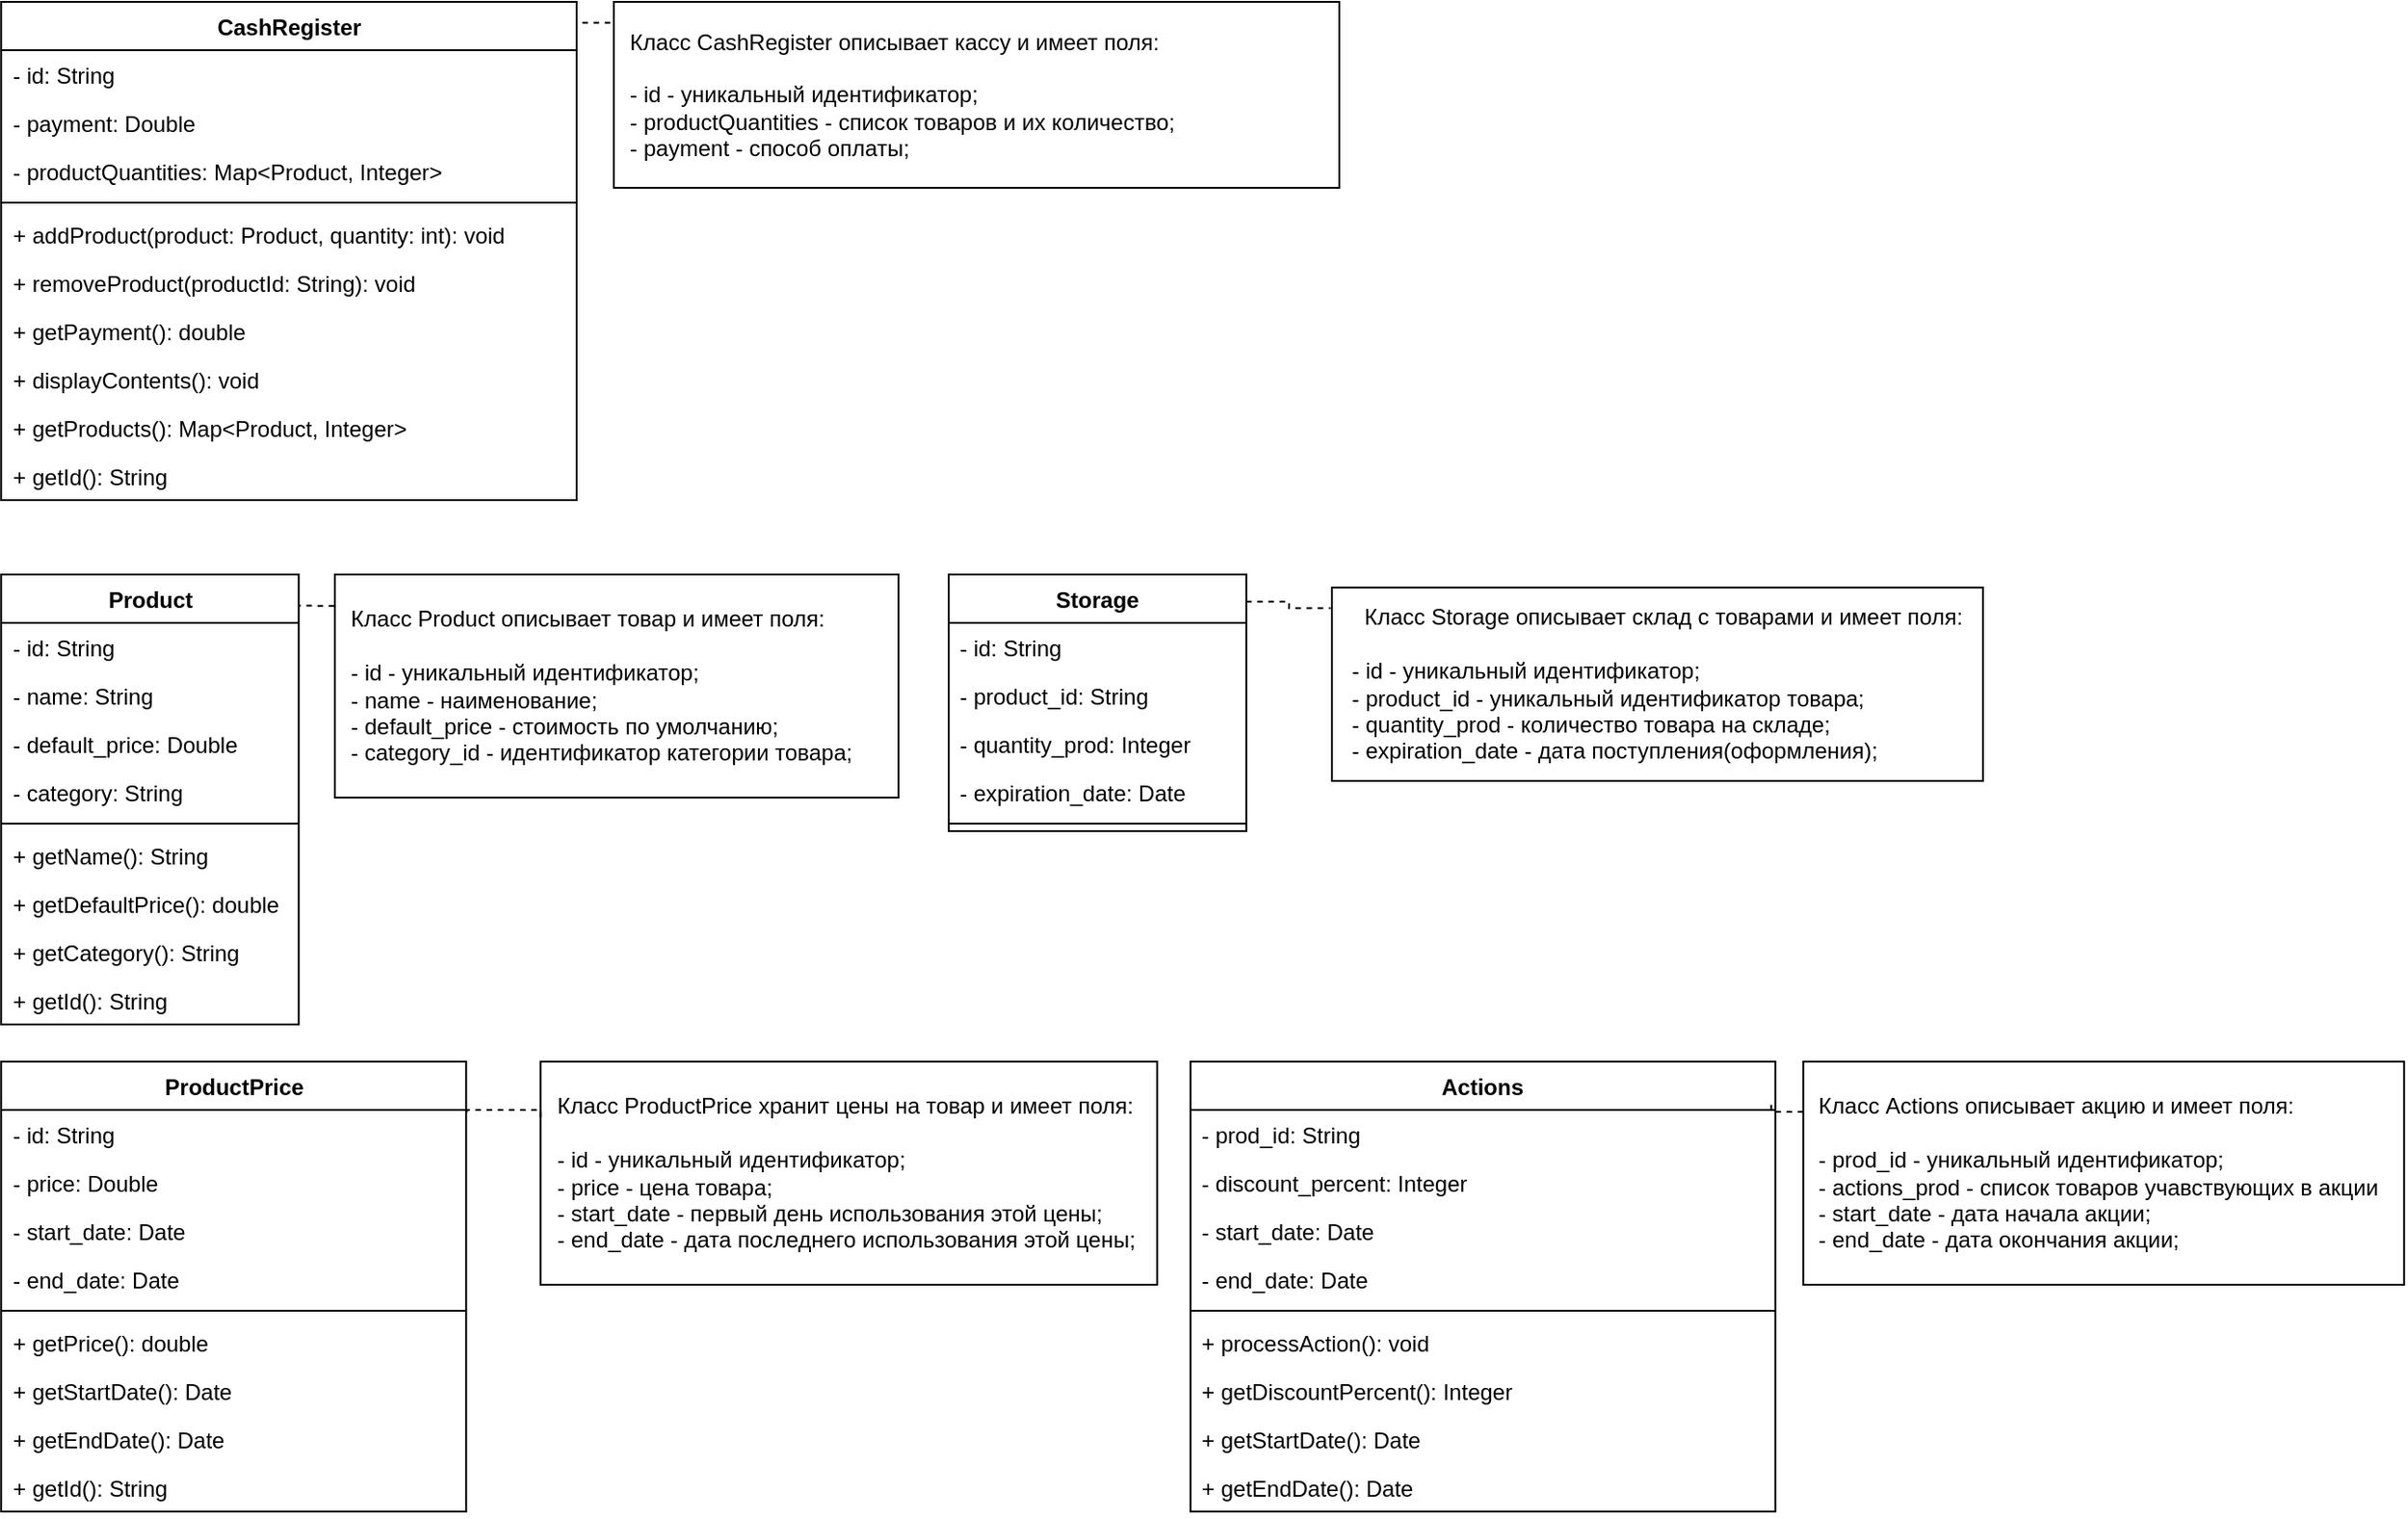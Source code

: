 <mxfile version="24.8.4">
  <diagram name="Страница — 1" id="jcjPnnef1QimTesesR7c">
    <mxGraphModel dx="835" dy="1628" grid="1" gridSize="10" guides="1" tooltips="1" connect="1" arrows="1" fold="1" page="1" pageScale="1" pageWidth="827" pageHeight="1169" math="0" shadow="0">
      <root>
        <mxCell id="0" />
        <mxCell id="1" parent="0" />
        <mxCell id="q1_f-fq9vrWVQxnhj_u6-1" value="Product" style="swimlane;fontStyle=1;align=center;verticalAlign=top;childLayout=stackLayout;horizontal=1;startSize=26;horizontalStack=0;resizeParent=1;resizeParentMax=0;resizeLast=0;collapsible=1;marginBottom=0;whiteSpace=wrap;html=1;" parent="1" vertex="1">
          <mxGeometry x="10.61" y="-852" width="160" height="242" as="geometry" />
        </mxCell>
        <mxCell id="q1_f-fq9vrWVQxnhj_u6-5" value="- id: String" style="text;strokeColor=none;fillColor=none;align=left;verticalAlign=top;spacingLeft=4;spacingRight=4;overflow=hidden;rotatable=0;points=[[0,0.5],[1,0.5]];portConstraint=eastwest;whiteSpace=wrap;html=1;" parent="q1_f-fq9vrWVQxnhj_u6-1" vertex="1">
          <mxGeometry y="26" width="160" height="26" as="geometry" />
        </mxCell>
        <mxCell id="q1_f-fq9vrWVQxnhj_u6-6" value="- name: String" style="text;strokeColor=none;fillColor=none;align=left;verticalAlign=top;spacingLeft=4;spacingRight=4;overflow=hidden;rotatable=0;points=[[0,0.5],[1,0.5]];portConstraint=eastwest;whiteSpace=wrap;html=1;" parent="q1_f-fq9vrWVQxnhj_u6-1" vertex="1">
          <mxGeometry y="52" width="160" height="26" as="geometry" />
        </mxCell>
        <mxCell id="q1_f-fq9vrWVQxnhj_u6-7" value="- default_price: Double" style="text;strokeColor=none;fillColor=none;align=left;verticalAlign=top;spacingLeft=4;spacingRight=4;overflow=hidden;rotatable=0;points=[[0,0.5],[1,0.5]];portConstraint=eastwest;whiteSpace=wrap;html=1;" parent="q1_f-fq9vrWVQxnhj_u6-1" vertex="1">
          <mxGeometry y="78" width="160" height="26" as="geometry" />
        </mxCell>
        <mxCell id="q1_f-fq9vrWVQxnhj_u6-2" value="- category: String" style="text;strokeColor=none;fillColor=none;align=left;verticalAlign=top;spacingLeft=4;spacingRight=4;overflow=hidden;rotatable=0;points=[[0,0.5],[1,0.5]];portConstraint=eastwest;whiteSpace=wrap;html=1;" parent="q1_f-fq9vrWVQxnhj_u6-1" vertex="1">
          <mxGeometry y="104" width="160" height="26" as="geometry" />
        </mxCell>
        <mxCell id="q1_f-fq9vrWVQxnhj_u6-3" value="" style="line;strokeWidth=1;fillColor=none;align=left;verticalAlign=middle;spacingTop=-1;spacingLeft=3;spacingRight=3;rotatable=0;labelPosition=right;points=[];portConstraint=eastwest;strokeColor=inherit;" parent="q1_f-fq9vrWVQxnhj_u6-1" vertex="1">
          <mxGeometry y="130" width="160" height="8" as="geometry" />
        </mxCell>
        <mxCell id="q1_f-fq9vrWVQxnhj_u6-174" value="+ getName(): String" style="text;strokeColor=none;fillColor=none;align=left;verticalAlign=top;spacingLeft=4;spacingRight=4;overflow=hidden;rotatable=0;points=[[0,0.5],[1,0.5]];portConstraint=eastwest;whiteSpace=wrap;html=1;" parent="q1_f-fq9vrWVQxnhj_u6-1" vertex="1">
          <mxGeometry y="138" width="160" height="26" as="geometry" />
        </mxCell>
        <mxCell id="v9kxkG_zyB19dAh2QHiG-1" value="&lt;div&gt;+ getDefaultPrice(): double&lt;/div&gt;" style="text;strokeColor=none;fillColor=none;align=left;verticalAlign=top;spacingLeft=4;spacingRight=4;overflow=hidden;rotatable=0;points=[[0,0.5],[1,0.5]];portConstraint=eastwest;whiteSpace=wrap;html=1;" parent="q1_f-fq9vrWVQxnhj_u6-1" vertex="1">
          <mxGeometry y="164" width="160" height="26" as="geometry" />
        </mxCell>
        <mxCell id="_yGRTIE5_Ba3LRjBUGZT-1" value="&lt;div&gt;+ getCategory(): String&lt;/div&gt;" style="text;strokeColor=none;fillColor=none;align=left;verticalAlign=top;spacingLeft=4;spacingRight=4;overflow=hidden;rotatable=0;points=[[0,0.5],[1,0.5]];portConstraint=eastwest;whiteSpace=wrap;html=1;" parent="q1_f-fq9vrWVQxnhj_u6-1" vertex="1">
          <mxGeometry y="190" width="160" height="26" as="geometry" />
        </mxCell>
        <mxCell id="q1_f-fq9vrWVQxnhj_u6-179" value="+ getId(): String" style="text;strokeColor=none;fillColor=none;align=left;verticalAlign=top;spacingLeft=4;spacingRight=4;overflow=hidden;rotatable=0;points=[[0,0.5],[1,0.5]];portConstraint=eastwest;whiteSpace=wrap;html=1;" parent="q1_f-fq9vrWVQxnhj_u6-1" vertex="1">
          <mxGeometry y="216" width="160" height="26" as="geometry" />
        </mxCell>
        <mxCell id="q1_f-fq9vrWVQxnhj_u6-8" value="&amp;nbsp; Класс Product описывает товар и имеет поля:&amp;nbsp;&lt;div&gt;&lt;br&gt;&lt;div&gt;&amp;nbsp; - id - уникальный идентификатор;&lt;/div&gt;&lt;div&gt;&amp;nbsp; - name - наименование;&lt;/div&gt;&lt;div&gt;&amp;nbsp; - default_price - стоимость по умолчанию;&lt;/div&gt;&lt;div&gt;&lt;span style=&quot;background-color: initial;&quot;&gt;&amp;nbsp; - category_id - идентификатор категории товара;&lt;/span&gt;&lt;br&gt;&lt;/div&gt;&lt;/div&gt;" style="html=1;dropTarget=0;whiteSpace=wrap;align=left;" parent="1" vertex="1">
          <mxGeometry x="190" y="-852" width="303" height="120" as="geometry" />
        </mxCell>
        <mxCell id="q1_f-fq9vrWVQxnhj_u6-12" value="Storage" style="swimlane;fontStyle=1;align=center;verticalAlign=top;childLayout=stackLayout;horizontal=1;startSize=26;horizontalStack=0;resizeParent=1;resizeParentMax=0;resizeLast=0;collapsible=1;marginBottom=0;whiteSpace=wrap;html=1;" parent="1" vertex="1">
          <mxGeometry x="520" y="-852" width="160" height="138" as="geometry" />
        </mxCell>
        <mxCell id="q1_f-fq9vrWVQxnhj_u6-20" value="- id: String" style="text;strokeColor=none;fillColor=none;align=left;verticalAlign=top;spacingLeft=4;spacingRight=4;overflow=hidden;rotatable=0;points=[[0,0.5],[1,0.5]];portConstraint=eastwest;whiteSpace=wrap;html=1;" parent="q1_f-fq9vrWVQxnhj_u6-12" vertex="1">
          <mxGeometry y="26" width="160" height="26" as="geometry" />
        </mxCell>
        <mxCell id="q1_f-fq9vrWVQxnhj_u6-21" value="- product_id: String" style="text;strokeColor=none;fillColor=none;align=left;verticalAlign=top;spacingLeft=4;spacingRight=4;overflow=hidden;rotatable=0;points=[[0,0.5],[1,0.5]];portConstraint=eastwest;whiteSpace=wrap;html=1;" parent="q1_f-fq9vrWVQxnhj_u6-12" vertex="1">
          <mxGeometry y="52" width="160" height="26" as="geometry" />
        </mxCell>
        <mxCell id="q1_f-fq9vrWVQxnhj_u6-13" value="- quantity_prod: Integer" style="text;strokeColor=none;fillColor=none;align=left;verticalAlign=top;spacingLeft=4;spacingRight=4;overflow=hidden;rotatable=0;points=[[0,0.5],[1,0.5]];portConstraint=eastwest;whiteSpace=wrap;html=1;" parent="q1_f-fq9vrWVQxnhj_u6-12" vertex="1">
          <mxGeometry y="78" width="160" height="26" as="geometry" />
        </mxCell>
        <mxCell id="V4K7QparhtURX0zVIgJR-15" value="- expiration_date: Date" style="text;strokeColor=none;fillColor=none;align=left;verticalAlign=top;spacingLeft=4;spacingRight=4;overflow=hidden;rotatable=0;points=[[0,0.5],[1,0.5]];portConstraint=eastwest;whiteSpace=wrap;html=1;" vertex="1" parent="q1_f-fq9vrWVQxnhj_u6-12">
          <mxGeometry y="104" width="160" height="26" as="geometry" />
        </mxCell>
        <mxCell id="q1_f-fq9vrWVQxnhj_u6-14" value="" style="line;strokeWidth=1;fillColor=none;align=left;verticalAlign=middle;spacingTop=-1;spacingLeft=3;spacingRight=3;rotatable=0;labelPosition=right;points=[];portConstraint=eastwest;strokeColor=inherit;" parent="q1_f-fq9vrWVQxnhj_u6-12" vertex="1">
          <mxGeometry y="130" width="160" height="8" as="geometry" />
        </mxCell>
        <mxCell id="q1_f-fq9vrWVQxnhj_u6-16" value="&lt;div style=&quot;text-align: left;&quot;&gt;&lt;span style=&quot;background-color: initial;&quot;&gt;&amp;nbsp; Класс Storage описывает склад с товарами и имеет поля:&lt;/span&gt;&lt;/div&gt;&lt;div style=&quot;text-align: left;&quot;&gt;&lt;span style=&quot;background-color: initial;&quot;&gt;&lt;br&gt;&lt;/span&gt;&lt;/div&gt;&lt;div style=&quot;text-align: left;&quot;&gt;&lt;span style=&quot;background-color: initial;&quot;&gt;- id - уникальный идентификатор;&lt;/span&gt;&lt;br&gt;&lt;/div&gt;&lt;div style=&quot;text-align: left;&quot;&gt;- product_id - уникальный идентификатор товара;&amp;nbsp;&lt;/div&gt;&lt;div style=&quot;text-align: left;&quot;&gt;&lt;span style=&quot;background-color: initial;&quot;&gt;- quantity_prod - количество товара на складе;&lt;/span&gt;&lt;/div&gt;&lt;div style=&quot;text-align: left;&quot;&gt;&lt;span style=&quot;background-color: initial;&quot;&gt;- expiration_date - дата поступления(оформления);&lt;/span&gt;&lt;/div&gt;" style="html=1;dropTarget=0;whiteSpace=wrap;perimeterSpacing=0;" parent="1" vertex="1">
          <mxGeometry x="726" y="-845" width="350" height="104" as="geometry" />
        </mxCell>
        <mxCell id="q1_f-fq9vrWVQxnhj_u6-22" style="edgeStyle=orthogonalEdgeStyle;rounded=0;orthogonalLoop=1;jettySize=auto;html=1;dashed=1;endArrow=none;endFill=0;exitX=-0.001;exitY=0.141;exitDx=0;exitDy=0;exitPerimeter=0;entryX=1;entryY=0.069;entryDx=0;entryDy=0;entryPerimeter=0;" parent="1" source="q1_f-fq9vrWVQxnhj_u6-8" target="q1_f-fq9vrWVQxnhj_u6-1" edge="1">
          <mxGeometry relative="1" as="geometry">
            <mxPoint x="-1" y="-870" as="sourcePoint" />
            <mxPoint x="48.4" y="-871.38" as="targetPoint" />
            <Array as="points">
              <mxPoint x="190" y="-835" />
            </Array>
          </mxGeometry>
        </mxCell>
        <mxCell id="q1_f-fq9vrWVQxnhj_u6-23" style="edgeStyle=orthogonalEdgeStyle;rounded=0;orthogonalLoop=1;jettySize=auto;html=1;exitX=0.999;exitY=0.106;exitDx=0;exitDy=0;entryX=-0.002;entryY=0.107;entryDx=0;entryDy=0;entryPerimeter=0;exitPerimeter=0;endArrow=none;endFill=0;dashed=1;" parent="1" source="q1_f-fq9vrWVQxnhj_u6-12" target="q1_f-fq9vrWVQxnhj_u6-16" edge="1">
          <mxGeometry relative="1" as="geometry">
            <mxPoint x="220" y="-954.8" as="sourcePoint" />
          </mxGeometry>
        </mxCell>
        <mxCell id="q1_f-fq9vrWVQxnhj_u6-40" value="Actions" style="swimlane;fontStyle=1;align=center;verticalAlign=top;childLayout=stackLayout;horizontal=1;startSize=26;horizontalStack=0;resizeParent=1;resizeParentMax=0;resizeLast=0;collapsible=1;marginBottom=0;whiteSpace=wrap;html=1;" parent="1" vertex="1">
          <mxGeometry x="650" y="-590" width="314.39" height="242" as="geometry" />
        </mxCell>
        <mxCell id="q1_f-fq9vrWVQxnhj_u6-44" value="- prod_id: String" style="text;strokeColor=none;fillColor=none;align=left;verticalAlign=top;spacingLeft=4;spacingRight=4;overflow=hidden;rotatable=0;points=[[0,0.5],[1,0.5]];portConstraint=eastwest;whiteSpace=wrap;html=1;" parent="q1_f-fq9vrWVQxnhj_u6-40" vertex="1">
          <mxGeometry y="26" width="314.39" height="26" as="geometry" />
        </mxCell>
        <mxCell id="q1_f-fq9vrWVQxnhj_u6-180" value="&lt;div&gt;- discount_percent: Integer&lt;/div&gt;&lt;div&gt;&lt;br&gt;&lt;/div&gt;" style="text;strokeColor=none;fillColor=none;align=left;verticalAlign=top;spacingLeft=4;spacingRight=4;overflow=hidden;rotatable=0;points=[[0,0.5],[1,0.5]];portConstraint=eastwest;whiteSpace=wrap;html=1;" parent="q1_f-fq9vrWVQxnhj_u6-40" vertex="1">
          <mxGeometry y="52" width="314.39" height="26" as="geometry" />
        </mxCell>
        <mxCell id="q1_f-fq9vrWVQxnhj_u6-41" value="- start_date: Date" style="text;strokeColor=none;fillColor=none;align=left;verticalAlign=top;spacingLeft=4;spacingRight=4;overflow=hidden;rotatable=0;points=[[0,0.5],[1,0.5]];portConstraint=eastwest;whiteSpace=wrap;html=1;" parent="q1_f-fq9vrWVQxnhj_u6-40" vertex="1">
          <mxGeometry y="78" width="314.39" height="26" as="geometry" />
        </mxCell>
        <mxCell id="V4K7QparhtURX0zVIgJR-6" value="- end_date: Date" style="text;strokeColor=none;fillColor=none;align=left;verticalAlign=top;spacingLeft=4;spacingRight=4;overflow=hidden;rotatable=0;points=[[0,0.5],[1,0.5]];portConstraint=eastwest;whiteSpace=wrap;html=1;" vertex="1" parent="q1_f-fq9vrWVQxnhj_u6-40">
          <mxGeometry y="104" width="314.39" height="26" as="geometry" />
        </mxCell>
        <mxCell id="q1_f-fq9vrWVQxnhj_u6-42" value="" style="line;strokeWidth=1;fillColor=none;align=left;verticalAlign=middle;spacingTop=-1;spacingLeft=3;spacingRight=3;rotatable=0;labelPosition=right;points=[];portConstraint=eastwest;strokeColor=inherit;" parent="q1_f-fq9vrWVQxnhj_u6-40" vertex="1">
          <mxGeometry y="130" width="314.39" height="8" as="geometry" />
        </mxCell>
        <mxCell id="V4K7QparhtURX0zVIgJR-8" value="+ processAction(): void" style="text;strokeColor=none;fillColor=none;align=left;verticalAlign=top;spacingLeft=4;spacingRight=4;overflow=hidden;rotatable=0;points=[[0,0.5],[1,0.5]];portConstraint=eastwest;whiteSpace=wrap;html=1;" vertex="1" parent="q1_f-fq9vrWVQxnhj_u6-40">
          <mxGeometry y="138" width="314.39" height="26" as="geometry" />
        </mxCell>
        <mxCell id="V4K7QparhtURX0zVIgJR-10" value="+ getDiscountPercent(): Integer" style="text;strokeColor=none;fillColor=none;align=left;verticalAlign=top;spacingLeft=4;spacingRight=4;overflow=hidden;rotatable=0;points=[[0,0.5],[1,0.5]];portConstraint=eastwest;whiteSpace=wrap;html=1;" vertex="1" parent="q1_f-fq9vrWVQxnhj_u6-40">
          <mxGeometry y="164" width="314.39" height="26" as="geometry" />
        </mxCell>
        <mxCell id="V4K7QparhtURX0zVIgJR-9" value="&lt;div&gt;+ getStartDate(): Date&lt;/div&gt;&lt;div&gt;&lt;br&gt;&lt;/div&gt;" style="text;strokeColor=none;fillColor=none;align=left;verticalAlign=top;spacingLeft=4;spacingRight=4;overflow=hidden;rotatable=0;points=[[0,0.5],[1,0.5]];portConstraint=eastwest;whiteSpace=wrap;html=1;" vertex="1" parent="q1_f-fq9vrWVQxnhj_u6-40">
          <mxGeometry y="190" width="314.39" height="26" as="geometry" />
        </mxCell>
        <mxCell id="o7gWu0hmHGkRNbulVBSx-1" value="+ getEndDate(): Date" style="text;strokeColor=none;fillColor=none;align=left;verticalAlign=top;spacingLeft=4;spacingRight=4;overflow=hidden;rotatable=0;points=[[0,0.5],[1,0.5]];portConstraint=eastwest;whiteSpace=wrap;html=1;" parent="q1_f-fq9vrWVQxnhj_u6-40" vertex="1">
          <mxGeometry y="216" width="314.39" height="26" as="geometry" />
        </mxCell>
        <mxCell id="q1_f-fq9vrWVQxnhj_u6-81" value="&amp;nbsp; Класс Actions описывает акцию и имеет поля:&amp;nbsp;&lt;div&gt;&lt;br&gt;&lt;div&gt;&amp;nbsp; - prod_id - уникальный идентификатор;&lt;/div&gt;&lt;div&gt;&amp;nbsp; - actions_prod - список товаров учавствующих в акции&lt;br&gt;&lt;/div&gt;&lt;div&gt;&lt;span style=&quot;background-color: initial;&quot;&gt;&amp;nbsp; - start_date - дата начала акции;&lt;/span&gt;&lt;br&gt;&lt;/div&gt;&lt;/div&gt;&lt;div&gt;&amp;nbsp; - end_date - дата окончания акции;&lt;/div&gt;" style="html=1;dropTarget=0;whiteSpace=wrap;align=left;" parent="1" vertex="1">
          <mxGeometry x="979.39" y="-590" width="323" height="120" as="geometry" />
        </mxCell>
        <mxCell id="q1_f-fq9vrWVQxnhj_u6-82" style="edgeStyle=orthogonalEdgeStyle;rounded=0;orthogonalLoop=1;jettySize=auto;html=1;entryX=0.993;entryY=0.092;entryDx=0;entryDy=0;entryPerimeter=0;endArrow=none;endFill=0;dashed=1;" parent="1" target="q1_f-fq9vrWVQxnhj_u6-40" edge="1">
          <mxGeometry relative="1" as="geometry">
            <mxPoint x="979.39" y="-563" as="sourcePoint" />
            <mxPoint x="619.39" y="-602.9" as="targetPoint" />
            <Array as="points">
              <mxPoint x="970.39" y="-563" />
              <mxPoint x="970.39" y="-563" />
            </Array>
          </mxGeometry>
        </mxCell>
        <mxCell id="q1_f-fq9vrWVQxnhj_u6-107" value="CashRegister" style="swimlane;fontStyle=1;align=center;verticalAlign=top;childLayout=stackLayout;horizontal=1;startSize=26;horizontalStack=0;resizeParent=1;resizeParentMax=0;resizeLast=0;collapsible=1;marginBottom=0;whiteSpace=wrap;html=1;" parent="1" vertex="1">
          <mxGeometry x="10.61" y="-1160" width="309.39" height="268" as="geometry" />
        </mxCell>
        <mxCell id="q1_f-fq9vrWVQxnhj_u6-150" value="- id: String" style="text;strokeColor=none;fillColor=none;align=left;verticalAlign=top;spacingLeft=4;spacingRight=4;overflow=hidden;rotatable=0;points=[[0,0.5],[1,0.5]];portConstraint=eastwest;whiteSpace=wrap;html=1;" parent="q1_f-fq9vrWVQxnhj_u6-107" vertex="1">
          <mxGeometry y="26" width="309.39" height="26" as="geometry" />
        </mxCell>
        <mxCell id="q1_f-fq9vrWVQxnhj_u6-187" value="- payment: Double" style="text;strokeColor=none;fillColor=none;align=left;verticalAlign=top;spacingLeft=4;spacingRight=4;overflow=hidden;rotatable=0;points=[[0,0.5],[1,0.5]];portConstraint=eastwest;whiteSpace=wrap;html=1;" parent="q1_f-fq9vrWVQxnhj_u6-107" vertex="1">
          <mxGeometry y="52" width="309.39" height="26" as="geometry" />
        </mxCell>
        <mxCell id="V4K7QparhtURX0zVIgJR-2" value="&lt;div&gt;- productQuantities: Map&amp;lt;Product, Integer&amp;gt;&lt;/div&gt;&lt;div&gt;&lt;br&gt;&lt;/div&gt;" style="text;strokeColor=none;fillColor=none;align=left;verticalAlign=top;spacingLeft=4;spacingRight=4;overflow=hidden;rotatable=0;points=[[0,0.5],[1,0.5]];portConstraint=eastwest;whiteSpace=wrap;html=1;" vertex="1" parent="q1_f-fq9vrWVQxnhj_u6-107">
          <mxGeometry y="78" width="309.39" height="26" as="geometry" />
        </mxCell>
        <mxCell id="q1_f-fq9vrWVQxnhj_u6-109" value="" style="line;strokeWidth=1;fillColor=none;align=left;verticalAlign=middle;spacingTop=-1;spacingLeft=3;spacingRight=3;rotatable=0;labelPosition=right;points=[];portConstraint=eastwest;strokeColor=inherit;" parent="q1_f-fq9vrWVQxnhj_u6-107" vertex="1">
          <mxGeometry y="104" width="309.39" height="8" as="geometry" />
        </mxCell>
        <mxCell id="q1_f-fq9vrWVQxnhj_u6-168" value="&lt;div&gt;+ addProduct(product: Product, quantity: int): void&lt;/div&gt;" style="text;strokeColor=none;fillColor=none;align=left;verticalAlign=top;spacingLeft=4;spacingRight=4;overflow=hidden;rotatable=0;points=[[0,0.5],[1,0.5]];portConstraint=eastwest;whiteSpace=wrap;html=1;" parent="q1_f-fq9vrWVQxnhj_u6-107" vertex="1">
          <mxGeometry y="112" width="309.39" height="26" as="geometry" />
        </mxCell>
        <mxCell id="q1_f-fq9vrWVQxnhj_u6-169" value="&lt;div&gt;+ removeProduct(productId: String): void&lt;/div&gt;" style="text;strokeColor=none;fillColor=none;align=left;verticalAlign=top;spacingLeft=4;spacingRight=4;overflow=hidden;rotatable=0;points=[[0,0.5],[1,0.5]];portConstraint=eastwest;whiteSpace=wrap;html=1;" parent="q1_f-fq9vrWVQxnhj_u6-107" vertex="1">
          <mxGeometry y="138" width="309.39" height="26" as="geometry" />
        </mxCell>
        <mxCell id="q1_f-fq9vrWVQxnhj_u6-167" value="&lt;div&gt;+ getPayment(): double&lt;/div&gt;" style="text;strokeColor=none;fillColor=none;align=left;verticalAlign=top;spacingLeft=4;spacingRight=4;overflow=hidden;rotatable=0;points=[[0,0.5],[1,0.5]];portConstraint=eastwest;whiteSpace=wrap;html=1;" parent="q1_f-fq9vrWVQxnhj_u6-107" vertex="1">
          <mxGeometry y="164" width="309.39" height="26" as="geometry" />
        </mxCell>
        <mxCell id="V4K7QparhtURX0zVIgJR-4" value="&lt;div&gt;+ displayContents(): void&lt;/div&gt;&lt;div&gt;&lt;br&gt;&lt;/div&gt;" style="text;strokeColor=none;fillColor=none;align=left;verticalAlign=top;spacingLeft=4;spacingRight=4;overflow=hidden;rotatable=0;points=[[0,0.5],[1,0.5]];portConstraint=eastwest;whiteSpace=wrap;html=1;" vertex="1" parent="q1_f-fq9vrWVQxnhj_u6-107">
          <mxGeometry y="190" width="309.39" height="26" as="geometry" />
        </mxCell>
        <mxCell id="V4K7QparhtURX0zVIgJR-5" value="&lt;div&gt;+ getProducts(): Map&amp;lt;Product, Integer&amp;gt;&amp;nbsp;&lt;/div&gt;" style="text;strokeColor=none;fillColor=none;align=left;verticalAlign=top;spacingLeft=4;spacingRight=4;overflow=hidden;rotatable=0;points=[[0,0.5],[1,0.5]];portConstraint=eastwest;whiteSpace=wrap;html=1;" vertex="1" parent="q1_f-fq9vrWVQxnhj_u6-107">
          <mxGeometry y="216" width="309.39" height="26" as="geometry" />
        </mxCell>
        <mxCell id="V4K7QparhtURX0zVIgJR-3" value="&lt;div&gt;+ getId(): String&lt;/div&gt;" style="text;strokeColor=none;fillColor=none;align=left;verticalAlign=top;spacingLeft=4;spacingRight=4;overflow=hidden;rotatable=0;points=[[0,0.5],[1,0.5]];portConstraint=eastwest;whiteSpace=wrap;html=1;" vertex="1" parent="q1_f-fq9vrWVQxnhj_u6-107">
          <mxGeometry y="242" width="309.39" height="26" as="geometry" />
        </mxCell>
        <mxCell id="q1_f-fq9vrWVQxnhj_u6-139" value="ProductPrice" style="swimlane;fontStyle=1;align=center;verticalAlign=top;childLayout=stackLayout;horizontal=1;startSize=26;horizontalStack=0;resizeParent=1;resizeParentMax=0;resizeLast=0;collapsible=1;marginBottom=0;whiteSpace=wrap;html=1;" parent="1" vertex="1">
          <mxGeometry x="10.61" y="-590" width="250" height="242" as="geometry" />
        </mxCell>
        <mxCell id="e-vRtdajn8Z1QqAnulrv-1" value="- id: String" style="text;strokeColor=none;fillColor=none;align=left;verticalAlign=top;spacingLeft=4;spacingRight=4;overflow=hidden;rotatable=0;points=[[0,0.5],[1,0.5]];portConstraint=eastwest;whiteSpace=wrap;html=1;" parent="q1_f-fq9vrWVQxnhj_u6-139" vertex="1">
          <mxGeometry y="26" width="250" height="26" as="geometry" />
        </mxCell>
        <mxCell id="q1_f-fq9vrWVQxnhj_u6-140" value="- price: Double" style="text;strokeColor=none;fillColor=none;align=left;verticalAlign=top;spacingLeft=4;spacingRight=4;overflow=hidden;rotatable=0;points=[[0,0.5],[1,0.5]];portConstraint=eastwest;whiteSpace=wrap;html=1;" parent="q1_f-fq9vrWVQxnhj_u6-139" vertex="1">
          <mxGeometry y="52" width="250" height="26" as="geometry" />
        </mxCell>
        <mxCell id="q1_f-fq9vrWVQxnhj_u6-176" value="- start_date: Date" style="text;strokeColor=none;fillColor=none;align=left;verticalAlign=top;spacingLeft=4;spacingRight=4;overflow=hidden;rotatable=0;points=[[0,0.5],[1,0.5]];portConstraint=eastwest;whiteSpace=wrap;html=1;" parent="q1_f-fq9vrWVQxnhj_u6-139" vertex="1">
          <mxGeometry y="78" width="250" height="26" as="geometry" />
        </mxCell>
        <mxCell id="q1_f-fq9vrWVQxnhj_u6-153" value="- end_date: Date" style="text;strokeColor=none;fillColor=none;align=left;verticalAlign=top;spacingLeft=4;spacingRight=4;overflow=hidden;rotatable=0;points=[[0,0.5],[1,0.5]];portConstraint=eastwest;whiteSpace=wrap;html=1;" parent="q1_f-fq9vrWVQxnhj_u6-139" vertex="1">
          <mxGeometry y="104" width="250" height="26" as="geometry" />
        </mxCell>
        <mxCell id="q1_f-fq9vrWVQxnhj_u6-141" value="" style="line;strokeWidth=1;fillColor=none;align=left;verticalAlign=middle;spacingTop=-1;spacingLeft=3;spacingRight=3;rotatable=0;labelPosition=right;points=[];portConstraint=eastwest;strokeColor=inherit;" parent="q1_f-fq9vrWVQxnhj_u6-139" vertex="1">
          <mxGeometry y="130" width="250" height="8" as="geometry" />
        </mxCell>
        <mxCell id="q1_f-fq9vrWVQxnhj_u6-186" value="+ getPrice(): double" style="text;strokeColor=none;fillColor=none;align=left;verticalAlign=top;spacingLeft=4;spacingRight=4;overflow=hidden;rotatable=0;points=[[0,0.5],[1,0.5]];portConstraint=eastwest;whiteSpace=wrap;html=1;" parent="q1_f-fq9vrWVQxnhj_u6-139" vertex="1">
          <mxGeometry y="138" width="250" height="26" as="geometry" />
        </mxCell>
        <mxCell id="V4K7QparhtURX0zVIgJR-13" value="&lt;div&gt;+ getStartDate(): Date&lt;/div&gt;" style="text;strokeColor=none;fillColor=none;align=left;verticalAlign=top;spacingLeft=4;spacingRight=4;overflow=hidden;rotatable=0;points=[[0,0.5],[1,0.5]];portConstraint=eastwest;whiteSpace=wrap;html=1;" vertex="1" parent="q1_f-fq9vrWVQxnhj_u6-139">
          <mxGeometry y="164" width="250" height="26" as="geometry" />
        </mxCell>
        <mxCell id="V4K7QparhtURX0zVIgJR-14" value="&lt;div&gt;+ getEndDate(): Date&lt;/div&gt;&lt;div&gt;&lt;br&gt;&lt;/div&gt;" style="text;strokeColor=none;fillColor=none;align=left;verticalAlign=top;spacingLeft=4;spacingRight=4;overflow=hidden;rotatable=0;points=[[0,0.5],[1,0.5]];portConstraint=eastwest;whiteSpace=wrap;html=1;" vertex="1" parent="q1_f-fq9vrWVQxnhj_u6-139">
          <mxGeometry y="190" width="250" height="26" as="geometry" />
        </mxCell>
        <mxCell id="V4K7QparhtURX0zVIgJR-12" value="+ getId(): String" style="text;strokeColor=none;fillColor=none;align=left;verticalAlign=top;spacingLeft=4;spacingRight=4;overflow=hidden;rotatable=0;points=[[0,0.5],[1,0.5]];portConstraint=eastwest;whiteSpace=wrap;html=1;" vertex="1" parent="q1_f-fq9vrWVQxnhj_u6-139">
          <mxGeometry y="216" width="250" height="26" as="geometry" />
        </mxCell>
        <mxCell id="q1_f-fq9vrWVQxnhj_u6-149" value="&amp;nbsp; Класс CashRegister описывает кассу и имеет поля:&amp;nbsp;&lt;div&gt;&lt;br&gt;&lt;div&gt;&amp;nbsp; - id - уникальный идентификатор;&lt;/div&gt;&lt;/div&gt;&lt;div&gt;&amp;nbsp; -&amp;nbsp;&lt;span style=&quot;background-color: initial;&quot;&gt;productQuantities&lt;/span&gt;&lt;span style=&quot;background-color: initial;&quot;&gt;&amp;nbsp;- список товаров и их количество;&lt;/span&gt;&lt;/div&gt;&lt;div&gt;&amp;nbsp; - payment - способ оплаты;&lt;/div&gt;" style="html=1;dropTarget=0;whiteSpace=wrap;align=left;" parent="1" vertex="1">
          <mxGeometry x="340" y="-1160" width="390" height="100" as="geometry" />
        </mxCell>
        <mxCell id="q1_f-fq9vrWVQxnhj_u6-151" style="edgeStyle=orthogonalEdgeStyle;rounded=0;orthogonalLoop=1;jettySize=auto;html=1;entryX=-0.001;entryY=0.113;entryDx=0;entryDy=0;endArrow=none;endFill=0;dashed=1;exitX=1;exitY=0.053;exitDx=0;exitDy=0;exitPerimeter=0;entryPerimeter=0;" parent="1" source="q1_f-fq9vrWVQxnhj_u6-107" target="q1_f-fq9vrWVQxnhj_u6-149" edge="1">
          <mxGeometry relative="1" as="geometry">
            <mxPoint x="382" y="-1290" as="sourcePoint" />
            <Array as="points">
              <mxPoint x="320" y="-1149" />
            </Array>
          </mxGeometry>
        </mxCell>
        <mxCell id="q1_f-fq9vrWVQxnhj_u6-152" value="&amp;nbsp; Класс ProductPrice хранит цены на товар и имеет поля:&amp;nbsp;&lt;div&gt;&lt;br&gt;&lt;div&gt;&amp;nbsp; - id - уникальный идентификатор;&lt;/div&gt;&lt;div&gt;&amp;nbsp; - price - цена товара;&lt;/div&gt;&lt;/div&gt;&lt;div&gt;&amp;nbsp; - start_date - первый день использования этой цены;&lt;br&gt;&lt;/div&gt;&lt;div&gt;&amp;nbsp; - end_date - дата последнего использования этой цены;&lt;/div&gt;" style="html=1;dropTarget=0;whiteSpace=wrap;align=left;" parent="1" vertex="1">
          <mxGeometry x="300.61" y="-590" width="331.5" height="120" as="geometry" />
        </mxCell>
        <mxCell id="q1_f-fq9vrWVQxnhj_u6-154" style="edgeStyle=orthogonalEdgeStyle;rounded=0;orthogonalLoop=1;jettySize=auto;html=1;exitX=0;exitY=0.25;exitDx=0;exitDy=0;entryX=1.001;entryY=0.119;entryDx=0;entryDy=0;entryPerimeter=0;endArrow=none;endFill=0;dashed=1;" parent="1" source="q1_f-fq9vrWVQxnhj_u6-152" target="q1_f-fq9vrWVQxnhj_u6-139" edge="1">
          <mxGeometry relative="1" as="geometry">
            <mxPoint x="560.77" y="-927.224" as="targetPoint" />
            <Array as="points">
              <mxPoint x="300.61" y="-564" />
            </Array>
          </mxGeometry>
        </mxCell>
      </root>
    </mxGraphModel>
  </diagram>
</mxfile>
